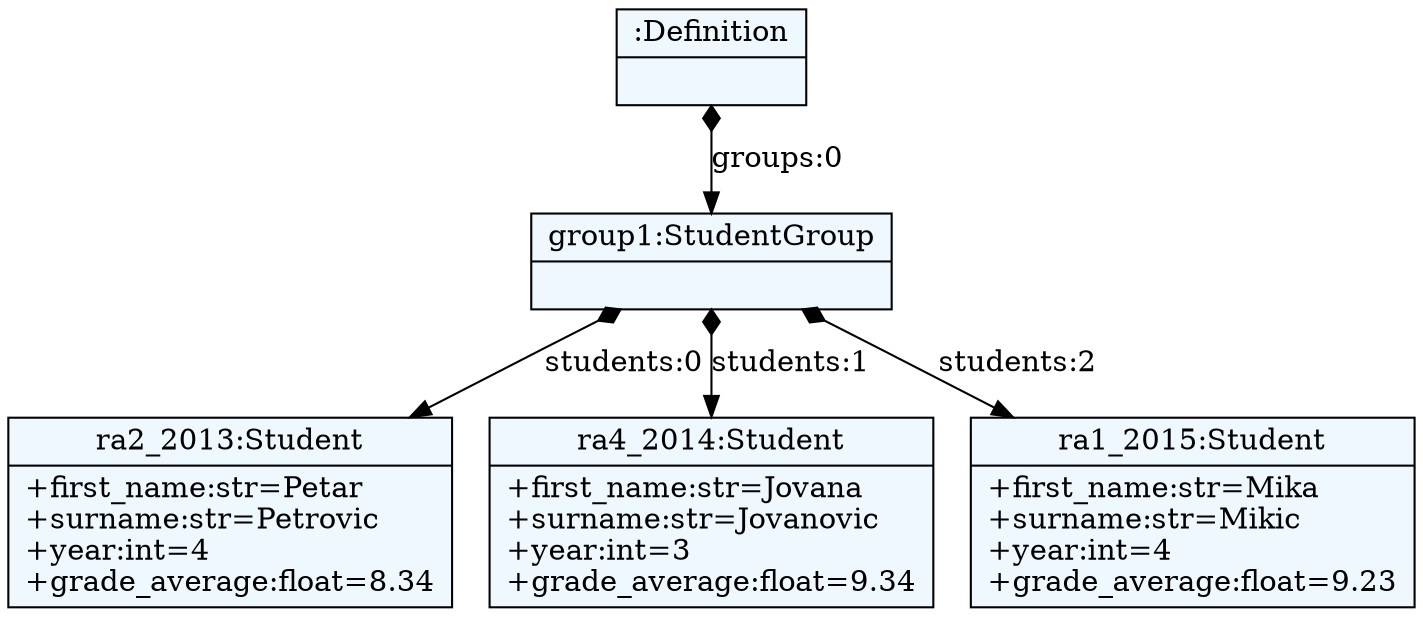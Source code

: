 
    digraph xtext {
    fontname = "Bitstream Vera Sans"
    fontsize = 8
    node[
        shape=record,
        style=filled,
        fillcolor=aliceblue
    ]
    edge[dir=black,arrowtail=empty]


49093152 -> 49158968 [label="groups:0" arrowtail=diamond dir=both]
49158968 -> 48689560 [label="students:0" arrowtail=diamond dir=both]
48689560[label="{ra2_2013:Student|+first_name:str=Petar\l+surname:str=Petrovic\l+year:int=4\l+grade_average:float=8.34\l}"]
49158968 -> 48689728 [label="students:1" arrowtail=diamond dir=both]
48689728[label="{ra4_2014:Student|+first_name:str=Jovana\l+surname:str=Jovanovic\l+year:int=3\l+grade_average:float=9.34\l}"]
49158968 -> 48689896 [label="students:2" arrowtail=diamond dir=both]
48689896[label="{ra1_2015:Student|+first_name:str=Mika\l+surname:str=Mikic\l+year:int=4\l+grade_average:float=9.23\l}"]
49158968[label="{group1:StudentGroup|}"]
49093152[label="{:Definition|}"]

}
